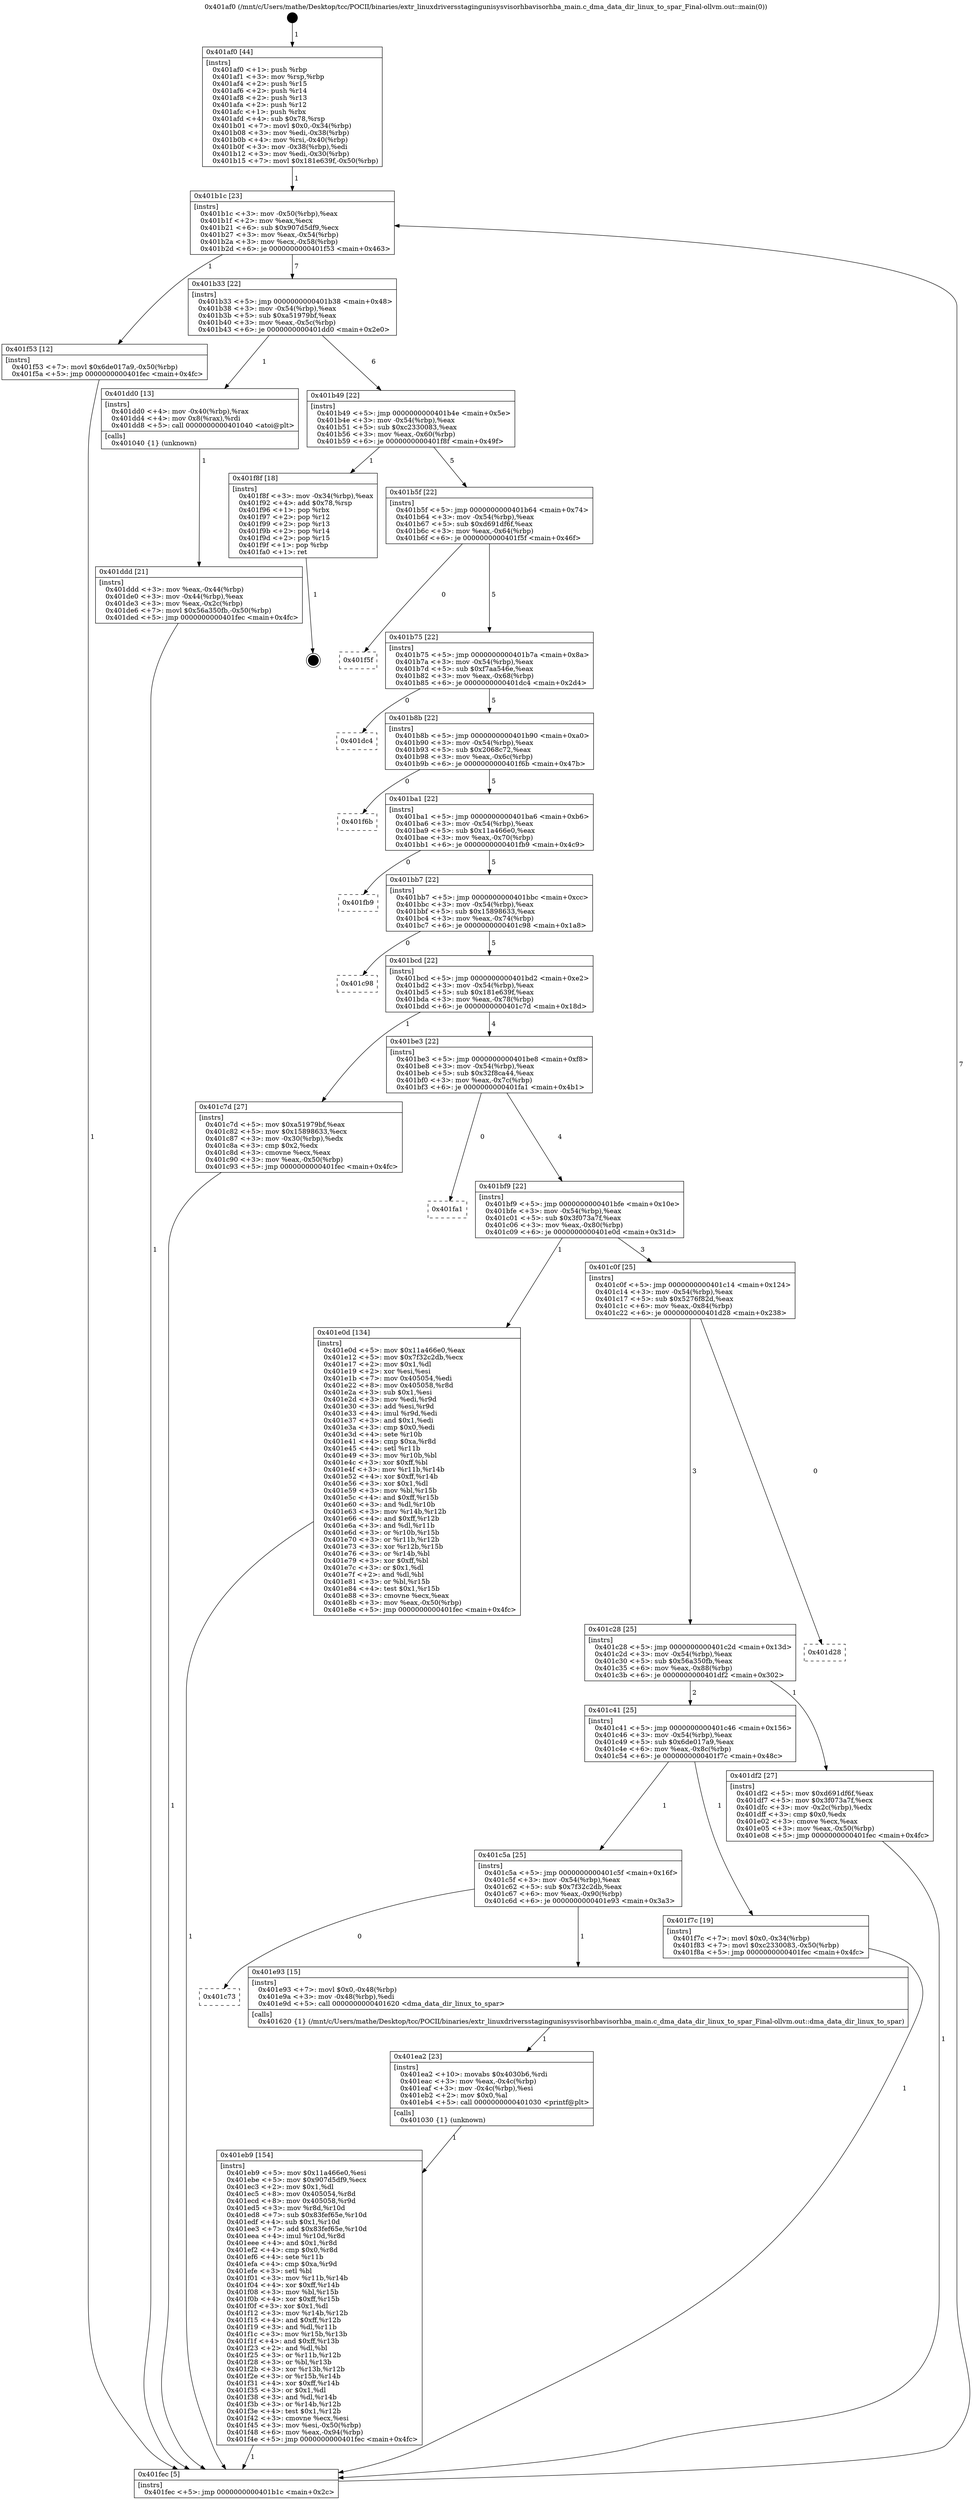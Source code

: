 digraph "0x401af0" {
  label = "0x401af0 (/mnt/c/Users/mathe/Desktop/tcc/POCII/binaries/extr_linuxdriversstagingunisysvisorhbavisorhba_main.c_dma_data_dir_linux_to_spar_Final-ollvm.out::main(0))"
  labelloc = "t"
  node[shape=record]

  Entry [label="",width=0.3,height=0.3,shape=circle,fillcolor=black,style=filled]
  "0x401b1c" [label="{
     0x401b1c [23]\l
     | [instrs]\l
     &nbsp;&nbsp;0x401b1c \<+3\>: mov -0x50(%rbp),%eax\l
     &nbsp;&nbsp;0x401b1f \<+2\>: mov %eax,%ecx\l
     &nbsp;&nbsp;0x401b21 \<+6\>: sub $0x907d5df9,%ecx\l
     &nbsp;&nbsp;0x401b27 \<+3\>: mov %eax,-0x54(%rbp)\l
     &nbsp;&nbsp;0x401b2a \<+3\>: mov %ecx,-0x58(%rbp)\l
     &nbsp;&nbsp;0x401b2d \<+6\>: je 0000000000401f53 \<main+0x463\>\l
  }"]
  "0x401f53" [label="{
     0x401f53 [12]\l
     | [instrs]\l
     &nbsp;&nbsp;0x401f53 \<+7\>: movl $0x6de017a9,-0x50(%rbp)\l
     &nbsp;&nbsp;0x401f5a \<+5\>: jmp 0000000000401fec \<main+0x4fc\>\l
  }"]
  "0x401b33" [label="{
     0x401b33 [22]\l
     | [instrs]\l
     &nbsp;&nbsp;0x401b33 \<+5\>: jmp 0000000000401b38 \<main+0x48\>\l
     &nbsp;&nbsp;0x401b38 \<+3\>: mov -0x54(%rbp),%eax\l
     &nbsp;&nbsp;0x401b3b \<+5\>: sub $0xa51979bf,%eax\l
     &nbsp;&nbsp;0x401b40 \<+3\>: mov %eax,-0x5c(%rbp)\l
     &nbsp;&nbsp;0x401b43 \<+6\>: je 0000000000401dd0 \<main+0x2e0\>\l
  }"]
  Exit [label="",width=0.3,height=0.3,shape=circle,fillcolor=black,style=filled,peripheries=2]
  "0x401dd0" [label="{
     0x401dd0 [13]\l
     | [instrs]\l
     &nbsp;&nbsp;0x401dd0 \<+4\>: mov -0x40(%rbp),%rax\l
     &nbsp;&nbsp;0x401dd4 \<+4\>: mov 0x8(%rax),%rdi\l
     &nbsp;&nbsp;0x401dd8 \<+5\>: call 0000000000401040 \<atoi@plt\>\l
     | [calls]\l
     &nbsp;&nbsp;0x401040 \{1\} (unknown)\l
  }"]
  "0x401b49" [label="{
     0x401b49 [22]\l
     | [instrs]\l
     &nbsp;&nbsp;0x401b49 \<+5\>: jmp 0000000000401b4e \<main+0x5e\>\l
     &nbsp;&nbsp;0x401b4e \<+3\>: mov -0x54(%rbp),%eax\l
     &nbsp;&nbsp;0x401b51 \<+5\>: sub $0xc2330083,%eax\l
     &nbsp;&nbsp;0x401b56 \<+3\>: mov %eax,-0x60(%rbp)\l
     &nbsp;&nbsp;0x401b59 \<+6\>: je 0000000000401f8f \<main+0x49f\>\l
  }"]
  "0x401eb9" [label="{
     0x401eb9 [154]\l
     | [instrs]\l
     &nbsp;&nbsp;0x401eb9 \<+5\>: mov $0x11a466e0,%esi\l
     &nbsp;&nbsp;0x401ebe \<+5\>: mov $0x907d5df9,%ecx\l
     &nbsp;&nbsp;0x401ec3 \<+2\>: mov $0x1,%dl\l
     &nbsp;&nbsp;0x401ec5 \<+8\>: mov 0x405054,%r8d\l
     &nbsp;&nbsp;0x401ecd \<+8\>: mov 0x405058,%r9d\l
     &nbsp;&nbsp;0x401ed5 \<+3\>: mov %r8d,%r10d\l
     &nbsp;&nbsp;0x401ed8 \<+7\>: sub $0x83fef65e,%r10d\l
     &nbsp;&nbsp;0x401edf \<+4\>: sub $0x1,%r10d\l
     &nbsp;&nbsp;0x401ee3 \<+7\>: add $0x83fef65e,%r10d\l
     &nbsp;&nbsp;0x401eea \<+4\>: imul %r10d,%r8d\l
     &nbsp;&nbsp;0x401eee \<+4\>: and $0x1,%r8d\l
     &nbsp;&nbsp;0x401ef2 \<+4\>: cmp $0x0,%r8d\l
     &nbsp;&nbsp;0x401ef6 \<+4\>: sete %r11b\l
     &nbsp;&nbsp;0x401efa \<+4\>: cmp $0xa,%r9d\l
     &nbsp;&nbsp;0x401efe \<+3\>: setl %bl\l
     &nbsp;&nbsp;0x401f01 \<+3\>: mov %r11b,%r14b\l
     &nbsp;&nbsp;0x401f04 \<+4\>: xor $0xff,%r14b\l
     &nbsp;&nbsp;0x401f08 \<+3\>: mov %bl,%r15b\l
     &nbsp;&nbsp;0x401f0b \<+4\>: xor $0xff,%r15b\l
     &nbsp;&nbsp;0x401f0f \<+3\>: xor $0x1,%dl\l
     &nbsp;&nbsp;0x401f12 \<+3\>: mov %r14b,%r12b\l
     &nbsp;&nbsp;0x401f15 \<+4\>: and $0xff,%r12b\l
     &nbsp;&nbsp;0x401f19 \<+3\>: and %dl,%r11b\l
     &nbsp;&nbsp;0x401f1c \<+3\>: mov %r15b,%r13b\l
     &nbsp;&nbsp;0x401f1f \<+4\>: and $0xff,%r13b\l
     &nbsp;&nbsp;0x401f23 \<+2\>: and %dl,%bl\l
     &nbsp;&nbsp;0x401f25 \<+3\>: or %r11b,%r12b\l
     &nbsp;&nbsp;0x401f28 \<+3\>: or %bl,%r13b\l
     &nbsp;&nbsp;0x401f2b \<+3\>: xor %r13b,%r12b\l
     &nbsp;&nbsp;0x401f2e \<+3\>: or %r15b,%r14b\l
     &nbsp;&nbsp;0x401f31 \<+4\>: xor $0xff,%r14b\l
     &nbsp;&nbsp;0x401f35 \<+3\>: or $0x1,%dl\l
     &nbsp;&nbsp;0x401f38 \<+3\>: and %dl,%r14b\l
     &nbsp;&nbsp;0x401f3b \<+3\>: or %r14b,%r12b\l
     &nbsp;&nbsp;0x401f3e \<+4\>: test $0x1,%r12b\l
     &nbsp;&nbsp;0x401f42 \<+3\>: cmovne %ecx,%esi\l
     &nbsp;&nbsp;0x401f45 \<+3\>: mov %esi,-0x50(%rbp)\l
     &nbsp;&nbsp;0x401f48 \<+6\>: mov %eax,-0x94(%rbp)\l
     &nbsp;&nbsp;0x401f4e \<+5\>: jmp 0000000000401fec \<main+0x4fc\>\l
  }"]
  "0x401f8f" [label="{
     0x401f8f [18]\l
     | [instrs]\l
     &nbsp;&nbsp;0x401f8f \<+3\>: mov -0x34(%rbp),%eax\l
     &nbsp;&nbsp;0x401f92 \<+4\>: add $0x78,%rsp\l
     &nbsp;&nbsp;0x401f96 \<+1\>: pop %rbx\l
     &nbsp;&nbsp;0x401f97 \<+2\>: pop %r12\l
     &nbsp;&nbsp;0x401f99 \<+2\>: pop %r13\l
     &nbsp;&nbsp;0x401f9b \<+2\>: pop %r14\l
     &nbsp;&nbsp;0x401f9d \<+2\>: pop %r15\l
     &nbsp;&nbsp;0x401f9f \<+1\>: pop %rbp\l
     &nbsp;&nbsp;0x401fa0 \<+1\>: ret\l
  }"]
  "0x401b5f" [label="{
     0x401b5f [22]\l
     | [instrs]\l
     &nbsp;&nbsp;0x401b5f \<+5\>: jmp 0000000000401b64 \<main+0x74\>\l
     &nbsp;&nbsp;0x401b64 \<+3\>: mov -0x54(%rbp),%eax\l
     &nbsp;&nbsp;0x401b67 \<+5\>: sub $0xd691df6f,%eax\l
     &nbsp;&nbsp;0x401b6c \<+3\>: mov %eax,-0x64(%rbp)\l
     &nbsp;&nbsp;0x401b6f \<+6\>: je 0000000000401f5f \<main+0x46f\>\l
  }"]
  "0x401ea2" [label="{
     0x401ea2 [23]\l
     | [instrs]\l
     &nbsp;&nbsp;0x401ea2 \<+10\>: movabs $0x4030b6,%rdi\l
     &nbsp;&nbsp;0x401eac \<+3\>: mov %eax,-0x4c(%rbp)\l
     &nbsp;&nbsp;0x401eaf \<+3\>: mov -0x4c(%rbp),%esi\l
     &nbsp;&nbsp;0x401eb2 \<+2\>: mov $0x0,%al\l
     &nbsp;&nbsp;0x401eb4 \<+5\>: call 0000000000401030 \<printf@plt\>\l
     | [calls]\l
     &nbsp;&nbsp;0x401030 \{1\} (unknown)\l
  }"]
  "0x401f5f" [label="{
     0x401f5f\l
  }", style=dashed]
  "0x401b75" [label="{
     0x401b75 [22]\l
     | [instrs]\l
     &nbsp;&nbsp;0x401b75 \<+5\>: jmp 0000000000401b7a \<main+0x8a\>\l
     &nbsp;&nbsp;0x401b7a \<+3\>: mov -0x54(%rbp),%eax\l
     &nbsp;&nbsp;0x401b7d \<+5\>: sub $0xf7aa546e,%eax\l
     &nbsp;&nbsp;0x401b82 \<+3\>: mov %eax,-0x68(%rbp)\l
     &nbsp;&nbsp;0x401b85 \<+6\>: je 0000000000401dc4 \<main+0x2d4\>\l
  }"]
  "0x401c73" [label="{
     0x401c73\l
  }", style=dashed]
  "0x401dc4" [label="{
     0x401dc4\l
  }", style=dashed]
  "0x401b8b" [label="{
     0x401b8b [22]\l
     | [instrs]\l
     &nbsp;&nbsp;0x401b8b \<+5\>: jmp 0000000000401b90 \<main+0xa0\>\l
     &nbsp;&nbsp;0x401b90 \<+3\>: mov -0x54(%rbp),%eax\l
     &nbsp;&nbsp;0x401b93 \<+5\>: sub $0x2068c72,%eax\l
     &nbsp;&nbsp;0x401b98 \<+3\>: mov %eax,-0x6c(%rbp)\l
     &nbsp;&nbsp;0x401b9b \<+6\>: je 0000000000401f6b \<main+0x47b\>\l
  }"]
  "0x401e93" [label="{
     0x401e93 [15]\l
     | [instrs]\l
     &nbsp;&nbsp;0x401e93 \<+7\>: movl $0x0,-0x48(%rbp)\l
     &nbsp;&nbsp;0x401e9a \<+3\>: mov -0x48(%rbp),%edi\l
     &nbsp;&nbsp;0x401e9d \<+5\>: call 0000000000401620 \<dma_data_dir_linux_to_spar\>\l
     | [calls]\l
     &nbsp;&nbsp;0x401620 \{1\} (/mnt/c/Users/mathe/Desktop/tcc/POCII/binaries/extr_linuxdriversstagingunisysvisorhbavisorhba_main.c_dma_data_dir_linux_to_spar_Final-ollvm.out::dma_data_dir_linux_to_spar)\l
  }"]
  "0x401f6b" [label="{
     0x401f6b\l
  }", style=dashed]
  "0x401ba1" [label="{
     0x401ba1 [22]\l
     | [instrs]\l
     &nbsp;&nbsp;0x401ba1 \<+5\>: jmp 0000000000401ba6 \<main+0xb6\>\l
     &nbsp;&nbsp;0x401ba6 \<+3\>: mov -0x54(%rbp),%eax\l
     &nbsp;&nbsp;0x401ba9 \<+5\>: sub $0x11a466e0,%eax\l
     &nbsp;&nbsp;0x401bae \<+3\>: mov %eax,-0x70(%rbp)\l
     &nbsp;&nbsp;0x401bb1 \<+6\>: je 0000000000401fb9 \<main+0x4c9\>\l
  }"]
  "0x401c5a" [label="{
     0x401c5a [25]\l
     | [instrs]\l
     &nbsp;&nbsp;0x401c5a \<+5\>: jmp 0000000000401c5f \<main+0x16f\>\l
     &nbsp;&nbsp;0x401c5f \<+3\>: mov -0x54(%rbp),%eax\l
     &nbsp;&nbsp;0x401c62 \<+5\>: sub $0x7f32c2db,%eax\l
     &nbsp;&nbsp;0x401c67 \<+6\>: mov %eax,-0x90(%rbp)\l
     &nbsp;&nbsp;0x401c6d \<+6\>: je 0000000000401e93 \<main+0x3a3\>\l
  }"]
  "0x401fb9" [label="{
     0x401fb9\l
  }", style=dashed]
  "0x401bb7" [label="{
     0x401bb7 [22]\l
     | [instrs]\l
     &nbsp;&nbsp;0x401bb7 \<+5\>: jmp 0000000000401bbc \<main+0xcc\>\l
     &nbsp;&nbsp;0x401bbc \<+3\>: mov -0x54(%rbp),%eax\l
     &nbsp;&nbsp;0x401bbf \<+5\>: sub $0x15898633,%eax\l
     &nbsp;&nbsp;0x401bc4 \<+3\>: mov %eax,-0x74(%rbp)\l
     &nbsp;&nbsp;0x401bc7 \<+6\>: je 0000000000401c98 \<main+0x1a8\>\l
  }"]
  "0x401f7c" [label="{
     0x401f7c [19]\l
     | [instrs]\l
     &nbsp;&nbsp;0x401f7c \<+7\>: movl $0x0,-0x34(%rbp)\l
     &nbsp;&nbsp;0x401f83 \<+7\>: movl $0xc2330083,-0x50(%rbp)\l
     &nbsp;&nbsp;0x401f8a \<+5\>: jmp 0000000000401fec \<main+0x4fc\>\l
  }"]
  "0x401c98" [label="{
     0x401c98\l
  }", style=dashed]
  "0x401bcd" [label="{
     0x401bcd [22]\l
     | [instrs]\l
     &nbsp;&nbsp;0x401bcd \<+5\>: jmp 0000000000401bd2 \<main+0xe2\>\l
     &nbsp;&nbsp;0x401bd2 \<+3\>: mov -0x54(%rbp),%eax\l
     &nbsp;&nbsp;0x401bd5 \<+5\>: sub $0x181e639f,%eax\l
     &nbsp;&nbsp;0x401bda \<+3\>: mov %eax,-0x78(%rbp)\l
     &nbsp;&nbsp;0x401bdd \<+6\>: je 0000000000401c7d \<main+0x18d\>\l
  }"]
  "0x401c41" [label="{
     0x401c41 [25]\l
     | [instrs]\l
     &nbsp;&nbsp;0x401c41 \<+5\>: jmp 0000000000401c46 \<main+0x156\>\l
     &nbsp;&nbsp;0x401c46 \<+3\>: mov -0x54(%rbp),%eax\l
     &nbsp;&nbsp;0x401c49 \<+5\>: sub $0x6de017a9,%eax\l
     &nbsp;&nbsp;0x401c4e \<+6\>: mov %eax,-0x8c(%rbp)\l
     &nbsp;&nbsp;0x401c54 \<+6\>: je 0000000000401f7c \<main+0x48c\>\l
  }"]
  "0x401c7d" [label="{
     0x401c7d [27]\l
     | [instrs]\l
     &nbsp;&nbsp;0x401c7d \<+5\>: mov $0xa51979bf,%eax\l
     &nbsp;&nbsp;0x401c82 \<+5\>: mov $0x15898633,%ecx\l
     &nbsp;&nbsp;0x401c87 \<+3\>: mov -0x30(%rbp),%edx\l
     &nbsp;&nbsp;0x401c8a \<+3\>: cmp $0x2,%edx\l
     &nbsp;&nbsp;0x401c8d \<+3\>: cmovne %ecx,%eax\l
     &nbsp;&nbsp;0x401c90 \<+3\>: mov %eax,-0x50(%rbp)\l
     &nbsp;&nbsp;0x401c93 \<+5\>: jmp 0000000000401fec \<main+0x4fc\>\l
  }"]
  "0x401be3" [label="{
     0x401be3 [22]\l
     | [instrs]\l
     &nbsp;&nbsp;0x401be3 \<+5\>: jmp 0000000000401be8 \<main+0xf8\>\l
     &nbsp;&nbsp;0x401be8 \<+3\>: mov -0x54(%rbp),%eax\l
     &nbsp;&nbsp;0x401beb \<+5\>: sub $0x32f8ca44,%eax\l
     &nbsp;&nbsp;0x401bf0 \<+3\>: mov %eax,-0x7c(%rbp)\l
     &nbsp;&nbsp;0x401bf3 \<+6\>: je 0000000000401fa1 \<main+0x4b1\>\l
  }"]
  "0x401fec" [label="{
     0x401fec [5]\l
     | [instrs]\l
     &nbsp;&nbsp;0x401fec \<+5\>: jmp 0000000000401b1c \<main+0x2c\>\l
  }"]
  "0x401af0" [label="{
     0x401af0 [44]\l
     | [instrs]\l
     &nbsp;&nbsp;0x401af0 \<+1\>: push %rbp\l
     &nbsp;&nbsp;0x401af1 \<+3\>: mov %rsp,%rbp\l
     &nbsp;&nbsp;0x401af4 \<+2\>: push %r15\l
     &nbsp;&nbsp;0x401af6 \<+2\>: push %r14\l
     &nbsp;&nbsp;0x401af8 \<+2\>: push %r13\l
     &nbsp;&nbsp;0x401afa \<+2\>: push %r12\l
     &nbsp;&nbsp;0x401afc \<+1\>: push %rbx\l
     &nbsp;&nbsp;0x401afd \<+4\>: sub $0x78,%rsp\l
     &nbsp;&nbsp;0x401b01 \<+7\>: movl $0x0,-0x34(%rbp)\l
     &nbsp;&nbsp;0x401b08 \<+3\>: mov %edi,-0x38(%rbp)\l
     &nbsp;&nbsp;0x401b0b \<+4\>: mov %rsi,-0x40(%rbp)\l
     &nbsp;&nbsp;0x401b0f \<+3\>: mov -0x38(%rbp),%edi\l
     &nbsp;&nbsp;0x401b12 \<+3\>: mov %edi,-0x30(%rbp)\l
     &nbsp;&nbsp;0x401b15 \<+7\>: movl $0x181e639f,-0x50(%rbp)\l
  }"]
  "0x401ddd" [label="{
     0x401ddd [21]\l
     | [instrs]\l
     &nbsp;&nbsp;0x401ddd \<+3\>: mov %eax,-0x44(%rbp)\l
     &nbsp;&nbsp;0x401de0 \<+3\>: mov -0x44(%rbp),%eax\l
     &nbsp;&nbsp;0x401de3 \<+3\>: mov %eax,-0x2c(%rbp)\l
     &nbsp;&nbsp;0x401de6 \<+7\>: movl $0x56a350fb,-0x50(%rbp)\l
     &nbsp;&nbsp;0x401ded \<+5\>: jmp 0000000000401fec \<main+0x4fc\>\l
  }"]
  "0x401df2" [label="{
     0x401df2 [27]\l
     | [instrs]\l
     &nbsp;&nbsp;0x401df2 \<+5\>: mov $0xd691df6f,%eax\l
     &nbsp;&nbsp;0x401df7 \<+5\>: mov $0x3f073a7f,%ecx\l
     &nbsp;&nbsp;0x401dfc \<+3\>: mov -0x2c(%rbp),%edx\l
     &nbsp;&nbsp;0x401dff \<+3\>: cmp $0x0,%edx\l
     &nbsp;&nbsp;0x401e02 \<+3\>: cmove %ecx,%eax\l
     &nbsp;&nbsp;0x401e05 \<+3\>: mov %eax,-0x50(%rbp)\l
     &nbsp;&nbsp;0x401e08 \<+5\>: jmp 0000000000401fec \<main+0x4fc\>\l
  }"]
  "0x401fa1" [label="{
     0x401fa1\l
  }", style=dashed]
  "0x401bf9" [label="{
     0x401bf9 [22]\l
     | [instrs]\l
     &nbsp;&nbsp;0x401bf9 \<+5\>: jmp 0000000000401bfe \<main+0x10e\>\l
     &nbsp;&nbsp;0x401bfe \<+3\>: mov -0x54(%rbp),%eax\l
     &nbsp;&nbsp;0x401c01 \<+5\>: sub $0x3f073a7f,%eax\l
     &nbsp;&nbsp;0x401c06 \<+3\>: mov %eax,-0x80(%rbp)\l
     &nbsp;&nbsp;0x401c09 \<+6\>: je 0000000000401e0d \<main+0x31d\>\l
  }"]
  "0x401c28" [label="{
     0x401c28 [25]\l
     | [instrs]\l
     &nbsp;&nbsp;0x401c28 \<+5\>: jmp 0000000000401c2d \<main+0x13d\>\l
     &nbsp;&nbsp;0x401c2d \<+3\>: mov -0x54(%rbp),%eax\l
     &nbsp;&nbsp;0x401c30 \<+5\>: sub $0x56a350fb,%eax\l
     &nbsp;&nbsp;0x401c35 \<+6\>: mov %eax,-0x88(%rbp)\l
     &nbsp;&nbsp;0x401c3b \<+6\>: je 0000000000401df2 \<main+0x302\>\l
  }"]
  "0x401e0d" [label="{
     0x401e0d [134]\l
     | [instrs]\l
     &nbsp;&nbsp;0x401e0d \<+5\>: mov $0x11a466e0,%eax\l
     &nbsp;&nbsp;0x401e12 \<+5\>: mov $0x7f32c2db,%ecx\l
     &nbsp;&nbsp;0x401e17 \<+2\>: mov $0x1,%dl\l
     &nbsp;&nbsp;0x401e19 \<+2\>: xor %esi,%esi\l
     &nbsp;&nbsp;0x401e1b \<+7\>: mov 0x405054,%edi\l
     &nbsp;&nbsp;0x401e22 \<+8\>: mov 0x405058,%r8d\l
     &nbsp;&nbsp;0x401e2a \<+3\>: sub $0x1,%esi\l
     &nbsp;&nbsp;0x401e2d \<+3\>: mov %edi,%r9d\l
     &nbsp;&nbsp;0x401e30 \<+3\>: add %esi,%r9d\l
     &nbsp;&nbsp;0x401e33 \<+4\>: imul %r9d,%edi\l
     &nbsp;&nbsp;0x401e37 \<+3\>: and $0x1,%edi\l
     &nbsp;&nbsp;0x401e3a \<+3\>: cmp $0x0,%edi\l
     &nbsp;&nbsp;0x401e3d \<+4\>: sete %r10b\l
     &nbsp;&nbsp;0x401e41 \<+4\>: cmp $0xa,%r8d\l
     &nbsp;&nbsp;0x401e45 \<+4\>: setl %r11b\l
     &nbsp;&nbsp;0x401e49 \<+3\>: mov %r10b,%bl\l
     &nbsp;&nbsp;0x401e4c \<+3\>: xor $0xff,%bl\l
     &nbsp;&nbsp;0x401e4f \<+3\>: mov %r11b,%r14b\l
     &nbsp;&nbsp;0x401e52 \<+4\>: xor $0xff,%r14b\l
     &nbsp;&nbsp;0x401e56 \<+3\>: xor $0x1,%dl\l
     &nbsp;&nbsp;0x401e59 \<+3\>: mov %bl,%r15b\l
     &nbsp;&nbsp;0x401e5c \<+4\>: and $0xff,%r15b\l
     &nbsp;&nbsp;0x401e60 \<+3\>: and %dl,%r10b\l
     &nbsp;&nbsp;0x401e63 \<+3\>: mov %r14b,%r12b\l
     &nbsp;&nbsp;0x401e66 \<+4\>: and $0xff,%r12b\l
     &nbsp;&nbsp;0x401e6a \<+3\>: and %dl,%r11b\l
     &nbsp;&nbsp;0x401e6d \<+3\>: or %r10b,%r15b\l
     &nbsp;&nbsp;0x401e70 \<+3\>: or %r11b,%r12b\l
     &nbsp;&nbsp;0x401e73 \<+3\>: xor %r12b,%r15b\l
     &nbsp;&nbsp;0x401e76 \<+3\>: or %r14b,%bl\l
     &nbsp;&nbsp;0x401e79 \<+3\>: xor $0xff,%bl\l
     &nbsp;&nbsp;0x401e7c \<+3\>: or $0x1,%dl\l
     &nbsp;&nbsp;0x401e7f \<+2\>: and %dl,%bl\l
     &nbsp;&nbsp;0x401e81 \<+3\>: or %bl,%r15b\l
     &nbsp;&nbsp;0x401e84 \<+4\>: test $0x1,%r15b\l
     &nbsp;&nbsp;0x401e88 \<+3\>: cmovne %ecx,%eax\l
     &nbsp;&nbsp;0x401e8b \<+3\>: mov %eax,-0x50(%rbp)\l
     &nbsp;&nbsp;0x401e8e \<+5\>: jmp 0000000000401fec \<main+0x4fc\>\l
  }"]
  "0x401c0f" [label="{
     0x401c0f [25]\l
     | [instrs]\l
     &nbsp;&nbsp;0x401c0f \<+5\>: jmp 0000000000401c14 \<main+0x124\>\l
     &nbsp;&nbsp;0x401c14 \<+3\>: mov -0x54(%rbp),%eax\l
     &nbsp;&nbsp;0x401c17 \<+5\>: sub $0x5276f82d,%eax\l
     &nbsp;&nbsp;0x401c1c \<+6\>: mov %eax,-0x84(%rbp)\l
     &nbsp;&nbsp;0x401c22 \<+6\>: je 0000000000401d28 \<main+0x238\>\l
  }"]
  "0x401d28" [label="{
     0x401d28\l
  }", style=dashed]
  Entry -> "0x401af0" [label=" 1"]
  "0x401b1c" -> "0x401f53" [label=" 1"]
  "0x401b1c" -> "0x401b33" [label=" 7"]
  "0x401f8f" -> Exit [label=" 1"]
  "0x401b33" -> "0x401dd0" [label=" 1"]
  "0x401b33" -> "0x401b49" [label=" 6"]
  "0x401f7c" -> "0x401fec" [label=" 1"]
  "0x401b49" -> "0x401f8f" [label=" 1"]
  "0x401b49" -> "0x401b5f" [label=" 5"]
  "0x401f53" -> "0x401fec" [label=" 1"]
  "0x401b5f" -> "0x401f5f" [label=" 0"]
  "0x401b5f" -> "0x401b75" [label=" 5"]
  "0x401eb9" -> "0x401fec" [label=" 1"]
  "0x401b75" -> "0x401dc4" [label=" 0"]
  "0x401b75" -> "0x401b8b" [label=" 5"]
  "0x401ea2" -> "0x401eb9" [label=" 1"]
  "0x401b8b" -> "0x401f6b" [label=" 0"]
  "0x401b8b" -> "0x401ba1" [label=" 5"]
  "0x401e93" -> "0x401ea2" [label=" 1"]
  "0x401ba1" -> "0x401fb9" [label=" 0"]
  "0x401ba1" -> "0x401bb7" [label=" 5"]
  "0x401c5a" -> "0x401e93" [label=" 1"]
  "0x401bb7" -> "0x401c98" [label=" 0"]
  "0x401bb7" -> "0x401bcd" [label=" 5"]
  "0x401c5a" -> "0x401c73" [label=" 0"]
  "0x401bcd" -> "0x401c7d" [label=" 1"]
  "0x401bcd" -> "0x401be3" [label=" 4"]
  "0x401c7d" -> "0x401fec" [label=" 1"]
  "0x401af0" -> "0x401b1c" [label=" 1"]
  "0x401fec" -> "0x401b1c" [label=" 7"]
  "0x401dd0" -> "0x401ddd" [label=" 1"]
  "0x401ddd" -> "0x401fec" [label=" 1"]
  "0x401c41" -> "0x401f7c" [label=" 1"]
  "0x401be3" -> "0x401fa1" [label=" 0"]
  "0x401be3" -> "0x401bf9" [label=" 4"]
  "0x401c41" -> "0x401c5a" [label=" 1"]
  "0x401bf9" -> "0x401e0d" [label=" 1"]
  "0x401bf9" -> "0x401c0f" [label=" 3"]
  "0x401df2" -> "0x401fec" [label=" 1"]
  "0x401c0f" -> "0x401d28" [label=" 0"]
  "0x401c0f" -> "0x401c28" [label=" 3"]
  "0x401e0d" -> "0x401fec" [label=" 1"]
  "0x401c28" -> "0x401df2" [label=" 1"]
  "0x401c28" -> "0x401c41" [label=" 2"]
}
